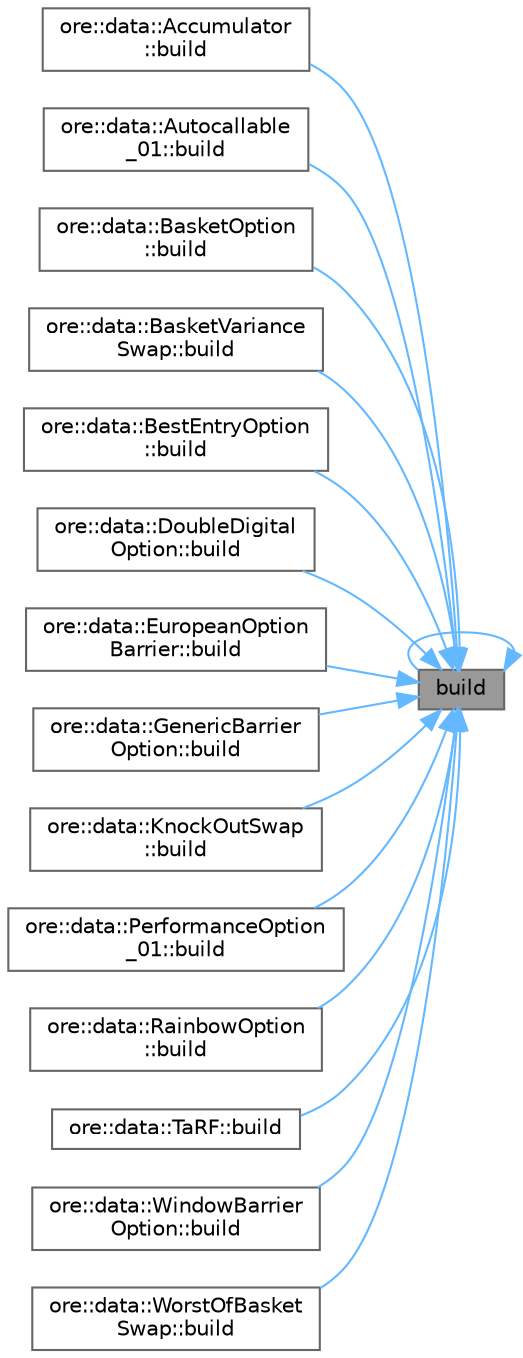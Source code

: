 digraph "build"
{
 // INTERACTIVE_SVG=YES
 // LATEX_PDF_SIZE
  bgcolor="transparent";
  edge [fontname=Helvetica,fontsize=10,labelfontname=Helvetica,labelfontsize=10];
  node [fontname=Helvetica,fontsize=10,shape=box,height=0.2,width=0.4];
  rankdir="RL";
  Node1 [label="build",height=0.2,width=0.4,color="gray40", fillcolor="grey60", style="filled", fontcolor="black",tooltip=" "];
  Node1 -> Node2 [dir="back",color="steelblue1",style="solid"];
  Node2 [label="ore::data::Accumulator\l::build",height=0.2,width=0.4,color="grey40", fillcolor="white", style="filled",URL="$classore_1_1data_1_1_accumulator.html#a9c636e31b77522b708a0b20e376209aa",tooltip=" "];
  Node1 -> Node3 [dir="back",color="steelblue1",style="solid"];
  Node3 [label="ore::data::Autocallable\l_01::build",height=0.2,width=0.4,color="grey40", fillcolor="white", style="filled",URL="$classore_1_1data_1_1_autocallable__01.html#a9c636e31b77522b708a0b20e376209aa",tooltip=" "];
  Node1 -> Node4 [dir="back",color="steelblue1",style="solid"];
  Node4 [label="ore::data::BasketOption\l::build",height=0.2,width=0.4,color="grey40", fillcolor="white", style="filled",URL="$classore_1_1data_1_1_basket_option.html#a9c636e31b77522b708a0b20e376209aa",tooltip=" "];
  Node1 -> Node5 [dir="back",color="steelblue1",style="solid"];
  Node5 [label="ore::data::BasketVariance\lSwap::build",height=0.2,width=0.4,color="grey40", fillcolor="white", style="filled",URL="$classore_1_1data_1_1_basket_variance_swap.html#a9c636e31b77522b708a0b20e376209aa",tooltip=" "];
  Node1 -> Node6 [dir="back",color="steelblue1",style="solid"];
  Node6 [label="ore::data::BestEntryOption\l::build",height=0.2,width=0.4,color="grey40", fillcolor="white", style="filled",URL="$classore_1_1data_1_1_best_entry_option.html#a9c636e31b77522b708a0b20e376209aa",tooltip=" "];
  Node1 -> Node7 [dir="back",color="steelblue1",style="solid"];
  Node7 [label="ore::data::DoubleDigital\lOption::build",height=0.2,width=0.4,color="grey40", fillcolor="white", style="filled",URL="$classore_1_1data_1_1_double_digital_option.html#a9c636e31b77522b708a0b20e376209aa",tooltip=" "];
  Node1 -> Node8 [dir="back",color="steelblue1",style="solid"];
  Node8 [label="ore::data::EuropeanOption\lBarrier::build",height=0.2,width=0.4,color="grey40", fillcolor="white", style="filled",URL="$classore_1_1data_1_1_european_option_barrier.html#a9c636e31b77522b708a0b20e376209aa",tooltip=" "];
  Node1 -> Node9 [dir="back",color="steelblue1",style="solid"];
  Node9 [label="ore::data::GenericBarrier\lOption::build",height=0.2,width=0.4,color="grey40", fillcolor="white", style="filled",URL="$classore_1_1data_1_1_generic_barrier_option.html#a9c636e31b77522b708a0b20e376209aa",tooltip=" "];
  Node1 -> Node10 [dir="back",color="steelblue1",style="solid"];
  Node10 [label="ore::data::KnockOutSwap\l::build",height=0.2,width=0.4,color="grey40", fillcolor="white", style="filled",URL="$classore_1_1data_1_1_knock_out_swap.html#a9c636e31b77522b708a0b20e376209aa",tooltip=" "];
  Node1 -> Node11 [dir="back",color="steelblue1",style="solid"];
  Node11 [label="ore::data::PerformanceOption\l_01::build",height=0.2,width=0.4,color="grey40", fillcolor="white", style="filled",URL="$classore_1_1data_1_1_performance_option__01.html#a9c636e31b77522b708a0b20e376209aa",tooltip=" "];
  Node1 -> Node12 [dir="back",color="steelblue1",style="solid"];
  Node12 [label="ore::data::RainbowOption\l::build",height=0.2,width=0.4,color="grey40", fillcolor="white", style="filled",URL="$classore_1_1data_1_1_rainbow_option.html#a9c636e31b77522b708a0b20e376209aa",tooltip=" "];
  Node1 -> Node1 [dir="back",color="steelblue1",style="solid"];
  Node1 -> Node13 [dir="back",color="steelblue1",style="solid"];
  Node13 [label="ore::data::TaRF::build",height=0.2,width=0.4,color="grey40", fillcolor="white", style="filled",URL="$classore_1_1data_1_1_ta_r_f.html#a9c636e31b77522b708a0b20e376209aa",tooltip=" "];
  Node1 -> Node14 [dir="back",color="steelblue1",style="solid"];
  Node14 [label="ore::data::WindowBarrier\lOption::build",height=0.2,width=0.4,color="grey40", fillcolor="white", style="filled",URL="$classore_1_1data_1_1_window_barrier_option.html#a9c636e31b77522b708a0b20e376209aa",tooltip=" "];
  Node1 -> Node15 [dir="back",color="steelblue1",style="solid"];
  Node15 [label="ore::data::WorstOfBasket\lSwap::build",height=0.2,width=0.4,color="grey40", fillcolor="white", style="filled",URL="$classore_1_1data_1_1_worst_of_basket_swap.html#a9c636e31b77522b708a0b20e376209aa",tooltip=" "];
}
